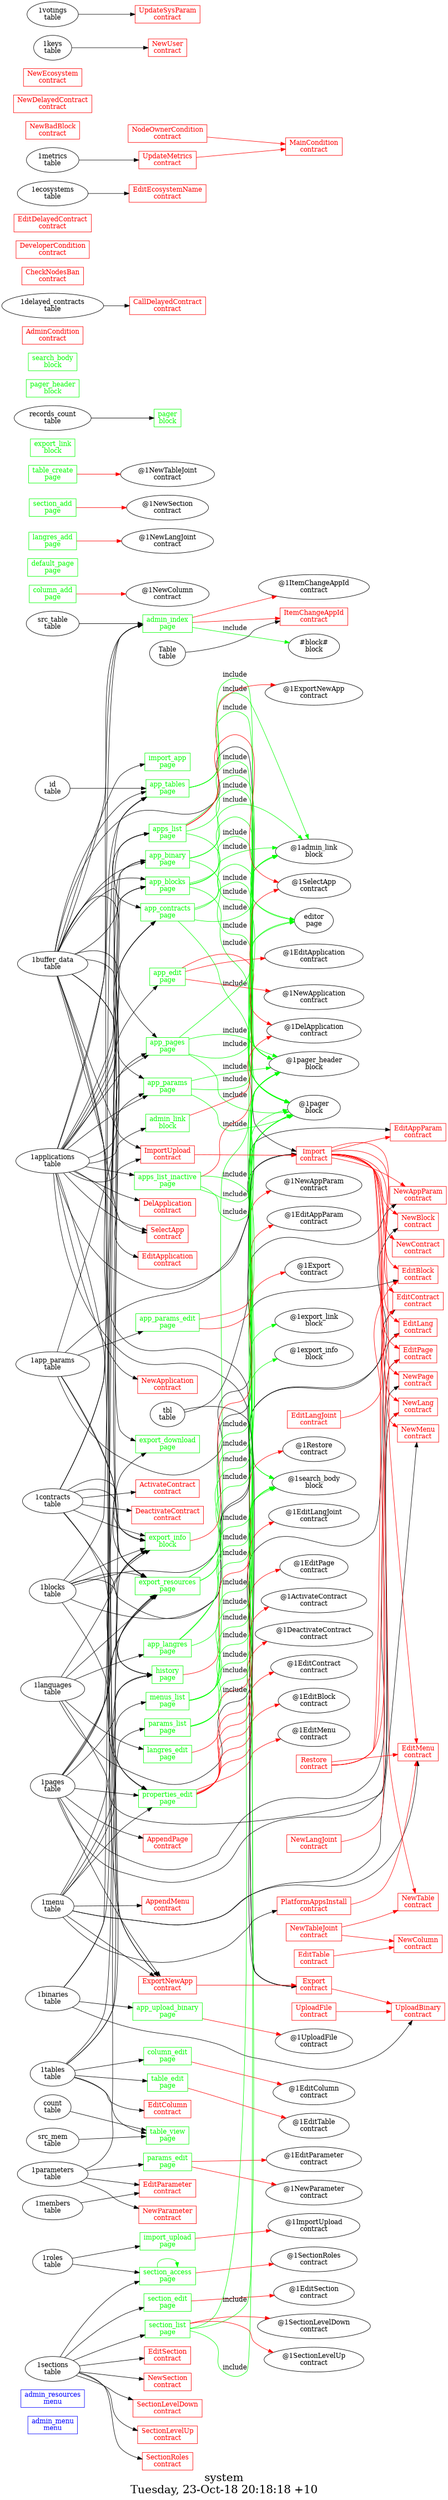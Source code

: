 digraph G {
fontsize="24";
label="system\nTuesday, 23-Oct-18 20:18:18 +10";
nojustify=true;
ordering=out;
rankdir=LR;
size="30";
"admin_menu\nmenu" [color=blue, fontcolor=blue, group=menus, shape=record];
"admin_resources\nmenu" [color=blue, fontcolor=blue, group=menus, shape=record];
"admin_index\npage" -> "@1ItemChangeAppId\ncontract"  [ color=red ]
"admin_index\npage" -> "ItemChangeAppId\ncontract"  [ color=red ]
"1contracts\ntable" -> "admin_index\npage"
"1applications\ntable" -> "admin_index\npage"
"1buffer_data\ntable" -> "admin_index\npage"
"src_table\ntable" -> "admin_index\npage"
"admin_index\npage" -> "#block#\nblock"  [ color=green, label=include ]
"admin_index\npage" [color=green, fontcolor=green, group=pages, shape=record];
"1buffer_data\ntable" -> "app_binary\npage"
"1applications\ntable" -> "app_binary\npage"
"1binaries\ntable" -> "app_binary\npage"
"app_binary\npage" -> "@1pager_header\nblock"  [ color=green, label=include ]
"app_binary\npage" -> "@1admin_link\nblock"  [ color=green, label=include ]
"app_binary\npage" -> "@1pager\nblock"  [ color=green, label=include ]
"app_binary\npage" [color=green, fontcolor=green, group=pages, shape=record];
"1buffer_data\ntable" -> "app_blocks\npage"
"1applications\ntable" -> "app_blocks\npage"
"1blocks\ntable" -> "app_blocks\npage"
"app_blocks\npage" -> "editor\npage"  [ color=green ]
"app_blocks\npage" -> "@1pager_header\nblock"  [ color=green, label=include ]
"app_blocks\npage" -> "@1admin_link\nblock"  [ color=green, label=include ]
"app_blocks\npage" -> "@1pager\nblock"  [ color=green, label=include ]
"app_blocks\npage" [color=green, fontcolor=green, group=pages, shape=record];
"1buffer_data\ntable" -> "app_contracts\npage"
"1applications\ntable" -> "app_contracts\npage"
"1contracts\ntable" -> "app_contracts\npage"
"app_contracts\npage" -> "editor\npage"  [ color=green ]
"app_contracts\npage" -> "@1pager_header\nblock"  [ color=green, label=include ]
"app_contracts\npage" -> "@1admin_link\nblock"  [ color=green, label=include ]
"app_contracts\npage" -> "@1pager\nblock"  [ color=green, label=include ]
"app_contracts\npage" [color=green, fontcolor=green, group=pages, shape=record];
"app_edit\npage" -> "@1DelApplication\ncontract"  [ color=red ]
"app_edit\npage" -> "@1EditApplication\ncontract"  [ color=red ]
"app_edit\npage" -> "@1NewApplication\ncontract"  [ color=red ]
"1applications\ntable" -> "app_edit\npage"
"app_edit\npage" [color=green, fontcolor=green, group=pages, shape=record];
"1languages\ntable" -> "app_langres\npage"
"app_langres\npage" -> "@1search_body\nblock"  [ color=green, label=include ]
"app_langres\npage" -> "@1pager_header\nblock"  [ color=green, label=include ]
"app_langres\npage" -> "@1pager\nblock"  [ color=green, label=include ]
"app_langres\npage" [color=green, fontcolor=green, group=pages, shape=record];
"1buffer_data\ntable" -> "app_pages\npage"
"1applications\ntable" -> "app_pages\npage"
"1pages\ntable" -> "app_pages\npage"
"app_pages\npage" -> "editor\npage"  [ color=green ]
"app_pages\npage" -> "@1pager_header\nblock"  [ color=green, label=include ]
"app_pages\npage" -> "@1admin_link\nblock"  [ color=green, label=include ]
"app_pages\npage" -> "@1pager\nblock"  [ color=green, label=include ]
"app_pages\npage" [color=green, fontcolor=green, group=pages, shape=record];
"1buffer_data\ntable" -> "app_params\npage"
"1applications\ntable" -> "app_params\npage"
"1app_params\ntable" -> "app_params\npage"
"app_params\npage" -> "@1pager_header\nblock"  [ color=green, label=include ]
"app_params\npage" -> "@1admin_link\nblock"  [ color=green, label=include ]
"app_params\npage" -> "@1pager\nblock"  [ color=green, label=include ]
"app_params\npage" [color=green, fontcolor=green, group=pages, shape=record];
"app_params_edit\npage" -> "@1NewAppParam\ncontract"  [ color=red ]
"app_params_edit\npage" -> "@1EditAppParam\ncontract"  [ color=red ]
"1app_params\ntable" -> "app_params_edit\npage"
"app_params_edit\npage" [color=green, fontcolor=green, group=pages, shape=record];
"1buffer_data\ntable" -> "app_tables\npage"
"1applications\ntable" -> "app_tables\npage"
"1tables\ntable" -> "app_tables\npage"
"id\ntable" -> "app_tables\npage"
"app_tables\npage" -> "@1pager_header\nblock"  [ color=green, label=include ]
"app_tables\npage" -> "@1admin_link\nblock"  [ color=green, label=include ]
"app_tables\npage" -> "@1pager\nblock"  [ color=green, label=include ]
"app_tables\npage" [color=green, fontcolor=green, group=pages, shape=record];
"app_upload_binary\npage" -> "@1UploadFile\ncontract"  [ color=red ]
"1binaries\ntable" -> "app_upload_binary\npage"
"app_upload_binary\npage" [color=green, fontcolor=green, group=pages, shape=record];
"apps_list\npage" -> "@1ExportNewApp\ncontract"  [ color=red ]
"apps_list\npage" -> "@1SelectApp\ncontract"  [ color=red ]
"1buffer_data\ntable" -> "apps_list\npage"
"1applications\ntable" -> "apps_list\npage"
"apps_list\npage" -> "@1search_body\nblock"  [ color=green, label=include ]
"apps_list\npage" -> "@1pager_header\nblock"  [ color=green, label=include ]
"apps_list\npage" -> "@1pager\nblock"  [ color=green, label=include ]
"apps_list\npage" [color=green, fontcolor=green, group=pages, shape=record];
"apps_list_inactive\npage" -> "@1DelApplication\ncontract"  [ color=red ]
"1applications\ntable" -> "apps_list_inactive\npage"
"apps_list_inactive\npage" -> "@1search_body\nblock"  [ color=green, label=include ]
"apps_list_inactive\npage" -> "@1pager_header\nblock"  [ color=green, label=include ]
"apps_list_inactive\npage" -> "@1pager\nblock"  [ color=green, label=include ]
"apps_list_inactive\npage" [color=green, fontcolor=green, group=pages, shape=record];
"column_add\npage" -> "@1NewColumn\ncontract"  [ color=red ]
"column_add\npage" [color=green, fontcolor=green, group=pages, shape=record];
"column_edit\npage" -> "@1EditColumn\ncontract"  [ color=red ]
"1tables\ntable" -> "column_edit\npage"
"column_edit\npage" [color=green, fontcolor=green, group=pages, shape=record];
"default_page\npage" [color=green, fontcolor=green, group=pages, shape=record];
"1buffer_data\ntable" -> "export_download\npage"
"1binaries\ntable" -> "export_download\npage"
"export_download\npage" [color=green, fontcolor=green, group=pages, shape=record];
"1buffer_data\ntable" -> "export_resources\npage"
"1pages\ntable" -> "export_resources\npage"
"1blocks\ntable" -> "export_resources\npage"
"1menu\ntable" -> "export_resources\npage"
"1app_params\ntable" -> "export_resources\npage"
"1languages\ntable" -> "export_resources\npage"
"1contracts\ntable" -> "export_resources\npage"
"1tables\ntable" -> "export_resources\npage"
"export_resources\npage" -> "@1export_link\nblock"  [ color=green, label=include ]
"export_resources\npage" -> "@1pager_header\nblock"  [ color=green, label=include ]
"export_resources\npage" -> "@1pager\nblock"  [ color=green, label=include ]
"export_resources\npage" -> "@1export_info\nblock"  [ color=green, label=include ]
"export_resources\npage" [color=green, fontcolor=green, group=pages, shape=record];
"history\npage" -> "@1Restore\ncontract"  [ color=red ]
"1pages\ntable" -> "history\npage"
"1blocks\ntable" -> "history\npage"
"1contracts\ntable" -> "history\npage"
"1menu\ntable" -> "history\npage"
"history\npage" [color=green, fontcolor=green, group=pages, shape=record];
"1buffer_data\ntable" -> "import_app\npage"
"import_app\npage" [color=green, fontcolor=green, group=pages, shape=record];
"import_upload\npage" -> "@1ImportUpload\ncontract"  [ color=red ]
"1roles\ntable" -> "import_upload\npage"
"import_upload\npage" [color=green, fontcolor=green, group=pages, shape=record];
"langres_add\npage" -> "@1NewLangJoint\ncontract"  [ color=red ]
"langres_add\npage" [color=green, fontcolor=green, group=pages, shape=record];
"langres_edit\npage" -> "@1EditLangJoint\ncontract"  [ color=red ]
"1languages\ntable" -> "langres_edit\npage"
"langres_edit\npage" [color=green, fontcolor=green, group=pages, shape=record];
"1menu\ntable" -> "menus_list\npage"
"menus_list\npage" -> "editor\npage"  [ color=green ]
"menus_list\npage" -> "@1search_body\nblock"  [ color=green, label=include ]
"menus_list\npage" -> "@1pager_header\nblock"  [ color=green, label=include ]
"menus_list\npage" -> "@1pager\nblock"  [ color=green, label=include ]
"menus_list\npage" [color=green, fontcolor=green, group=pages, shape=record];
"params_edit\npage" -> "@1EditParameter\ncontract"  [ color=red ]
"params_edit\npage" -> "@1NewParameter\ncontract"  [ color=red ]
"1parameters\ntable" -> "params_edit\npage"
"params_edit\npage" [color=green, fontcolor=green, group=pages, shape=record];
"1parameters\ntable" -> "params_list\npage"
"params_list\npage" -> "@1search_body\nblock"  [ color=green, label=include ]
"params_list\npage" -> "@1pager_header\nblock"  [ color=green, label=include ]
"params_list\npage" -> "@1pager\nblock"  [ color=green, label=include ]
"params_list\npage" [color=green, fontcolor=green, group=pages, shape=record];
"properties_edit\npage" -> "@1EditPage\ncontract"  [ color=red ]
"properties_edit\npage" -> "@1ActivateContract\ncontract"  [ color=red ]
"properties_edit\npage" -> "@1DeactivateContract\ncontract"  [ color=red ]
"properties_edit\npage" -> "@1EditContract\ncontract"  [ color=red ]
"properties_edit\npage" -> "@1EditBlock\ncontract"  [ color=red ]
"properties_edit\npage" -> "@1EditMenu\ncontract"  [ color=red ]
"1pages\ntable" -> "properties_edit\npage"
"1menu\ntable" -> "properties_edit\npage"
"1contracts\ntable" -> "properties_edit\npage"
"1blocks\ntable" -> "properties_edit\npage"
"properties_edit\npage" [color=green, fontcolor=green, group=pages, shape=record];
"section_access\npage" -> "@1SectionRoles\ncontract"  [ color=red ]
"1sections\ntable" -> "section_access\npage"
"1roles\ntable" -> "section_access\npage"
"section_access\npage" -> "section_access\npage"  [ color=green ]
"section_access\npage" [color=green, fontcolor=green, group=pages, shape=record];
"section_add\npage" -> "@1NewSection\ncontract"  [ color=red ]
"section_add\npage" [color=green, fontcolor=green, group=pages, shape=record];
"section_edit\npage" -> "@1EditSection\ncontract"  [ color=red ]
"1sections\ntable" -> "section_edit\npage"
"section_edit\npage" [color=green, fontcolor=green, group=pages, shape=record];
"section_list\npage" -> "@1SectionLevelDown\ncontract"  [ color=red ]
"section_list\npage" -> "@1SectionLevelUp\ncontract"  [ color=red ]
"1sections\ntable" -> "section_list\npage"
"section_list\npage" -> "@1search_body\nblock"  [ color=green, label=include ]
"section_list\npage" -> "@1pager_header\nblock"  [ color=green, label=include ]
"section_list\npage" -> "@1pager\nblock"  [ color=green, label=include ]
"section_list\npage" [color=green, fontcolor=green, group=pages, shape=record];
"table_create\npage" -> "@1NewTableJoint\ncontract"  [ color=red ]
"table_create\npage" [color=green, fontcolor=green, group=pages, shape=record];
"table_edit\npage" -> "@1EditTable\ncontract"  [ color=red ]
"1tables\ntable" -> "table_edit\npage"
"table_edit\npage" [color=green, fontcolor=green, group=pages, shape=record];
"1tables\ntable" -> "table_view\npage"
"count\ntable" -> "table_view\npage"
"src_mem\ntable" -> "table_view\npage"
"table_view\npage" [color=green, fontcolor=green, group=pages, shape=record];
"admin_link\nblock" -> "@1SelectApp\ncontract"  [ color=red ]
"1applications\ntable" -> "admin_link\nblock"
"admin_link\nblock" [color=green, fontcolor=green, group=blocks, shape=record];
"export_info\nblock" -> "@1Export\ncontract"  [ color=red ]
"1buffer_data\ntable" -> "export_info\nblock"
"1pages\ntable" -> "export_info\nblock"
"1blocks\ntable" -> "export_info\nblock"
"1app_params\ntable" -> "export_info\nblock"
"1languages\ntable" -> "export_info\nblock"
"1contracts\ntable" -> "export_info\nblock"
"1tables\ntable" -> "export_info\nblock"
"export_info\nblock" [color=green, fontcolor=green, group=blocks, shape=record];
"export_link\nblock" [color=green, fontcolor=green, group=blocks, shape=record];
"records_count\ntable" -> "pager\nblock"
"pager\nblock" [color=green, fontcolor=green, group=blocks, shape=record];
"pager_header\nblock" [color=green, fontcolor=green, group=blocks, shape=record];
"search_body\nblock" [color=green, fontcolor=green, group=blocks, shape=record];
"1contracts\ntable" -> "ActivateContract\ncontract"
"ActivateContract\ncontract" [color=red, fontcolor=red, group=contracts, shape=record];
"AdminCondition\ncontract" [color=red, fontcolor=red, group=contracts, shape=record];
"1menu\ntable" -> "AppendMenu\ncontract"
"AppendMenu\ncontract" [color=red, fontcolor=red, group=contracts, shape=record];
"1pages\ntable" -> "AppendPage\ncontract"
"AppendPage\ncontract" [color=red, fontcolor=red, group=contracts, shape=record];
"1delayed_contracts\ntable" -> "CallDelayedContract\ncontract"
"CallDelayedContract\ncontract" [color=red, fontcolor=red, group=contracts, shape=record];
"CheckNodesBan\ncontract" [color=red, fontcolor=red, group=contracts, shape=record];
"1contracts\ntable" -> "DeactivateContract\ncontract"
"DeactivateContract\ncontract" [color=red, fontcolor=red, group=contracts, shape=record];
"1applications\ntable" -> "DelApplication\ncontract"
"DelApplication\ncontract" [color=red, fontcolor=red, group=contracts, shape=record];
"DeveloperCondition\ncontract" [color=red, fontcolor=red, group=contracts, shape=record];
"1app_params\ntable" -> "EditAppParam\ncontract"
"EditAppParam\ncontract" [color=red, fontcolor=red, group=contracts, shape=record];
"1applications\ntable" -> "EditApplication\ncontract"
"EditApplication\ncontract" [color=red, fontcolor=red, group=contracts, shape=record];
"1blocks\ntable" -> "EditBlock\ncontract"
"EditBlock\ncontract" [color=red, fontcolor=red, group=contracts, shape=record];
"1tables\ntable" -> "EditColumn\ncontract"
"EditColumn\ncontract" [color=red, fontcolor=red, group=contracts, shape=record];
"1contracts\ntable" -> "EditContract\ncontract"
"EditContract\ncontract" [color=red, fontcolor=red, group=contracts, shape=record];
"EditDelayedContract\ncontract" [color=red, fontcolor=red, group=contracts, shape=record];
"1ecosystems\ntable" -> "EditEcosystemName\ncontract"
"EditEcosystemName\ncontract" [color=red, fontcolor=red, group=contracts, shape=record];
"1languages\ntable" -> "EditLang\ncontract"
"EditLang\ncontract" [color=red, fontcolor=red, group=contracts, shape=record];
"EditLangJoint\ncontract" -> "EditLang\ncontract"  [ color=red ]
"EditLangJoint\ncontract" [color=red, fontcolor=red, group=contracts, shape=record];
"1menu\ntable" -> "EditMenu\ncontract"
"EditMenu\ncontract" [color=red, fontcolor=red, group=contracts, shape=record];
"1pages\ntable" -> "EditPage\ncontract"
"EditPage\ncontract" [color=red, fontcolor=red, group=contracts, shape=record];
"1parameters\ntable" -> "EditParameter\ncontract"
"1members\ntable" -> "EditParameter\ncontract"
"EditParameter\ncontract" [color=red, fontcolor=red, group=contracts, shape=record];
"1sections\ntable" -> "EditSection\ncontract"
"EditSection\ncontract" [color=red, fontcolor=red, group=contracts, shape=record];
"EditTable\ncontract" -> "NewColumn\ncontract"  [ color=red ]
"EditTable\ncontract" [color=red, fontcolor=red, group=contracts, shape=record];
"Export\ncontract" -> "UploadBinary\ncontract"  [ color=red ]
"tbl\ntable" -> "Export\ncontract"
"1buffer_data\ntable" -> "Export\ncontract"
"1applications\ntable" -> "Export\ncontract"
"Export\ncontract" [color=red, fontcolor=red, group=contracts, shape=record];
"ExportNewApp\ncontract" -> "Export\ncontract"  [ color=red ]
"1applications\ntable" -> "ExportNewApp\ncontract"
"1pages\ntable" -> "ExportNewApp\ncontract"
"1menu\ntable" -> "ExportNewApp\ncontract"
"1buffer_data\ntable" -> "ExportNewApp\ncontract"
"ExportNewApp\ncontract" [color=red, fontcolor=red, group=contracts, shape=record];
"Import\ncontract" -> "EditAppParam\ncontract"  [ color=red ]
"Import\ncontract" -> "EditBlock\ncontract"  [ color=red ]
"Import\ncontract" -> "EditContract\ncontract"  [ color=red ]
"Import\ncontract" -> "EditLang\ncontract"  [ color=red ]
"Import\ncontract" -> "EditMenu\ncontract"  [ color=red ]
"Import\ncontract" -> "EditPage\ncontract"  [ color=red ]
"Import\ncontract" -> "NewAppParam\ncontract"  [ color=red ]
"Import\ncontract" -> "NewBlock\ncontract"  [ color=red ]
"Import\ncontract" -> "NewContract\ncontract"  [ color=red ]
"Import\ncontract" -> "NewLang\ncontract"  [ color=red ]
"Import\ncontract" -> "NewMenu\ncontract"  [ color=red ]
"Import\ncontract" -> "NewPage\ncontract"  [ color=red ]
"Import\ncontract" -> "NewTable\ncontract"  [ color=red ]
"1buffer_data\ntable" -> "Import\ncontract"
"1applications\ntable" -> "Import\ncontract"
"tbl\ntable" -> "Import\ncontract"
"Import\ncontract" [color=red, fontcolor=red, group=contracts, shape=record];
"ImportUpload\ncontract" -> "Import\ncontract"  [ color=red ]
"1buffer_data\ntable" -> "ImportUpload\ncontract"
"1applications\ntable" -> "ImportUpload\ncontract"
"ImportUpload\ncontract" [color=red, fontcolor=red, group=contracts, shape=record];
"Table\ntable" -> "ItemChangeAppId\ncontract"
"ItemChangeAppId\ncontract" [color=red, fontcolor=red, group=contracts, shape=record];
"MainCondition\ncontract" [color=red, fontcolor=red, group=contracts, shape=record];
"1app_params\ntable" -> "NewAppParam\ncontract"
"NewAppParam\ncontract" [color=red, fontcolor=red, group=contracts, shape=record];
"1applications\ntable" -> "NewApplication\ncontract"
"NewApplication\ncontract" [color=red, fontcolor=red, group=contracts, shape=record];
"NewBadBlock\ncontract" [color=red, fontcolor=red, group=contracts, shape=record];
"1blocks\ntable" -> "NewBlock\ncontract"
"NewBlock\ncontract" [color=red, fontcolor=red, group=contracts, shape=record];
"NewColumn\ncontract" [color=red, fontcolor=red, group=contracts, shape=record];
"NewContract\ncontract" [color=red, fontcolor=red, group=contracts, shape=record];
"NewDelayedContract\ncontract" [color=red, fontcolor=red, group=contracts, shape=record];
"NewEcosystem\ncontract" [color=red, fontcolor=red, group=contracts, shape=record];
"1languages\ntable" -> "NewLang\ncontract"
"NewLang\ncontract" [color=red, fontcolor=red, group=contracts, shape=record];
"NewLangJoint\ncontract" -> "NewLang\ncontract"  [ color=red ]
"NewLangJoint\ncontract" [color=red, fontcolor=red, group=contracts, shape=record];
"1menu\ntable" -> "NewMenu\ncontract"
"NewMenu\ncontract" [color=red, fontcolor=red, group=contracts, shape=record];
"1pages\ntable" -> "NewPage\ncontract"
"NewPage\ncontract" [color=red, fontcolor=red, group=contracts, shape=record];
"1parameters\ntable" -> "NewParameter\ncontract"
"NewParameter\ncontract" [color=red, fontcolor=red, group=contracts, shape=record];
"1sections\ntable" -> "NewSection\ncontract"
"NewSection\ncontract" [color=red, fontcolor=red, group=contracts, shape=record];
"NewTable\ncontract" [color=red, fontcolor=red, group=contracts, shape=record];
"NewTableJoint\ncontract" -> "NewColumn\ncontract"  [ color=red ]
"NewTableJoint\ncontract" -> "NewTable\ncontract"  [ color=red ]
"NewTableJoint\ncontract" [color=red, fontcolor=red, group=contracts, shape=record];
"1keys\ntable" -> "NewUser\ncontract"
"NewUser\ncontract" [color=red, fontcolor=red, group=contracts, shape=record];
"NodeOwnerCondition\ncontract" -> "MainCondition\ncontract"  [ color=red ]
"NodeOwnerCondition\ncontract" [color=red, fontcolor=red, group=contracts, shape=record];
"PlatformAppsInstall\ncontract" -> "EditMenu\ncontract"  [ color=red ]
"1menu\ntable" -> "PlatformAppsInstall\ncontract"
"PlatformAppsInstall\ncontract" [color=red, fontcolor=red, group=contracts, shape=record];
"Restore\ncontract" -> "EditBlock\ncontract"  [ color=red ]
"Restore\ncontract" -> "EditContract\ncontract"  [ color=red ]
"Restore\ncontract" -> "EditMenu\ncontract"  [ color=red ]
"Restore\ncontract" -> "EditPage\ncontract"  [ color=red ]
"Restore\ncontract" [color=red, fontcolor=red, group=contracts, shape=record];
"1sections\ntable" -> "SectionLevelDown\ncontract"
"SectionLevelDown\ncontract" [color=red, fontcolor=red, group=contracts, shape=record];
"1sections\ntable" -> "SectionLevelUp\ncontract"
"SectionLevelUp\ncontract" [color=red, fontcolor=red, group=contracts, shape=record];
"1sections\ntable" -> "SectionRoles\ncontract"
"SectionRoles\ncontract" [color=red, fontcolor=red, group=contracts, shape=record];
"1applications\ntable" -> "SelectApp\ncontract"
"1buffer_data\ntable" -> "SelectApp\ncontract"
"SelectApp\ncontract" [color=red, fontcolor=red, group=contracts, shape=record];
"UpdateMetrics\ncontract" -> "MainCondition\ncontract"  [ color=red ]
"1metrics\ntable" -> "UpdateMetrics\ncontract"
"UpdateMetrics\ncontract" [color=red, fontcolor=red, group=contracts, shape=record];
"1votings\ntable" -> "UpdateSysParam\ncontract"
"UpdateSysParam\ncontract" [color=red, fontcolor=red, group=contracts, shape=record];
"1binaries\ntable" -> "UploadBinary\ncontract"
"UploadBinary\ncontract" [color=red, fontcolor=red, group=contracts, shape=record];
"UploadFile\ncontract" -> "UploadBinary\ncontract"  [ color=red ]
"UploadFile\ncontract" [color=red, fontcolor=red, group=contracts, shape=record];
}

